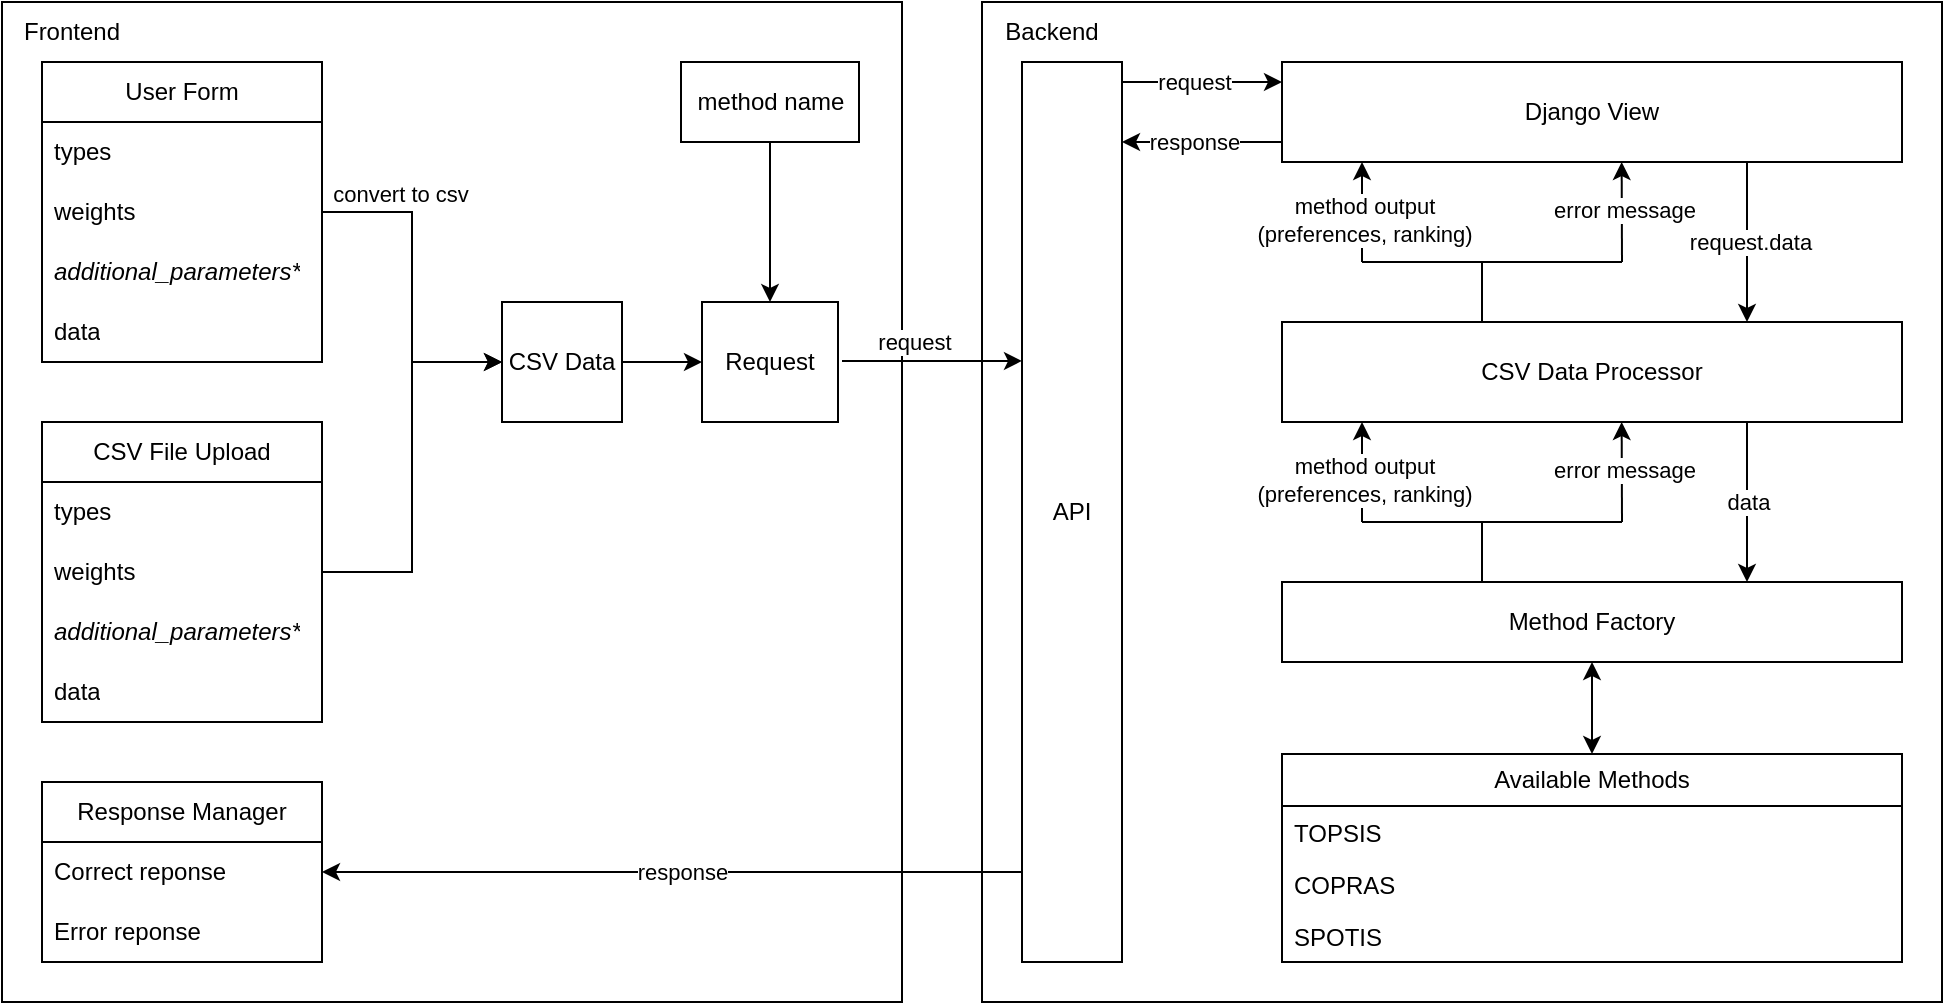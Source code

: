 <mxfile version="22.0.3" type="device">
  <diagram name="Strona-1" id="ctOCngOkz1bf9ul4fXHk">
    <mxGraphModel dx="2311" dy="1860" grid="1" gridSize="10" guides="1" tooltips="1" connect="1" arrows="1" fold="1" page="1" pageScale="1" pageWidth="827" pageHeight="1169" math="0" shadow="0">
      <root>
        <mxCell id="0" />
        <mxCell id="UOewq9LmF-Dxaq6nfREC-9" value="Back/Front-end bg" style="" parent="0" />
        <mxCell id="xOw8l5iXE5gjYcBum9ts-1" value="" style="rounded=0;whiteSpace=wrap;html=1;movable=1;resizable=1;rotatable=1;deletable=1;editable=1;locked=0;connectable=1;" parent="UOewq9LmF-Dxaq6nfREC-9" vertex="1">
          <mxGeometry x="30" y="680" width="450" height="500" as="geometry" />
        </mxCell>
        <mxCell id="xOw8l5iXE5gjYcBum9ts-2" value="Frontend" style="text;html=1;strokeColor=none;fillColor=none;align=center;verticalAlign=middle;whiteSpace=wrap;rounded=0;" parent="UOewq9LmF-Dxaq6nfREC-9" vertex="1">
          <mxGeometry x="30" y="680" width="70" height="30" as="geometry" />
        </mxCell>
        <mxCell id="xOw8l5iXE5gjYcBum9ts-3" value="" style="rounded=0;whiteSpace=wrap;html=1;movable=1;resizable=1;rotatable=1;deletable=1;editable=1;locked=0;connectable=1;" parent="UOewq9LmF-Dxaq6nfREC-9" vertex="1">
          <mxGeometry x="520" y="680" width="480" height="500" as="geometry" />
        </mxCell>
        <mxCell id="xOw8l5iXE5gjYcBum9ts-4" value="Backend" style="text;html=1;strokeColor=none;fillColor=none;align=center;verticalAlign=middle;whiteSpace=wrap;rounded=0;" parent="UOewq9LmF-Dxaq6nfREC-9" vertex="1">
          <mxGeometry x="520" y="680" width="70" height="30" as="geometry" />
        </mxCell>
        <mxCell id="xOw8l5iXE5gjYcBum9ts-42" style="edgeStyle=orthogonalEdgeStyle;rounded=0;orthogonalLoop=1;jettySize=auto;html=1;entryX=0;entryY=0.5;entryDx=0;entryDy=0;" parent="UOewq9LmF-Dxaq6nfREC-9" source="xOw8l5iXE5gjYcBum9ts-5" target="xOw8l5iXE5gjYcBum9ts-41" edge="1">
          <mxGeometry relative="1" as="geometry" />
        </mxCell>
        <mxCell id="xOw8l5iXE5gjYcBum9ts-43" value="convert to csv" style="edgeLabel;html=1;align=center;verticalAlign=middle;resizable=0;points=[];" parent="xOw8l5iXE5gjYcBum9ts-42" vertex="1" connectable="0">
          <mxGeometry x="-0.576" relative="1" as="geometry">
            <mxPoint x="4" y="-9" as="offset" />
          </mxGeometry>
        </mxCell>
        <mxCell id="xOw8l5iXE5gjYcBum9ts-5" value="User Form" style="swimlane;fontStyle=0;childLayout=stackLayout;horizontal=1;startSize=30;horizontalStack=0;resizeParent=1;resizeParentMax=0;resizeLast=0;collapsible=1;marginBottom=0;whiteSpace=wrap;html=1;" parent="UOewq9LmF-Dxaq6nfREC-9" vertex="1">
          <mxGeometry x="50" y="710" width="140" height="150" as="geometry" />
        </mxCell>
        <mxCell id="xOw8l5iXE5gjYcBum9ts-6" value="types" style="text;strokeColor=none;fillColor=none;align=left;verticalAlign=middle;spacingLeft=4;spacingRight=4;overflow=hidden;points=[[0,0.5],[1,0.5]];portConstraint=eastwest;rotatable=0;whiteSpace=wrap;html=1;" parent="xOw8l5iXE5gjYcBum9ts-5" vertex="1">
          <mxGeometry y="30" width="140" height="30" as="geometry" />
        </mxCell>
        <mxCell id="xOw8l5iXE5gjYcBum9ts-7" value="weights" style="text;strokeColor=none;fillColor=none;align=left;verticalAlign=middle;spacingLeft=4;spacingRight=4;overflow=hidden;points=[[0,0.5],[1,0.5]];portConstraint=eastwest;rotatable=0;whiteSpace=wrap;html=1;" parent="xOw8l5iXE5gjYcBum9ts-5" vertex="1">
          <mxGeometry y="60" width="140" height="30" as="geometry" />
        </mxCell>
        <mxCell id="xOw8l5iXE5gjYcBum9ts-27" value="&lt;i&gt;additional_parameters*&lt;/i&gt;" style="text;strokeColor=none;fillColor=none;align=left;verticalAlign=middle;spacingLeft=4;spacingRight=4;overflow=hidden;points=[[0,0.5],[1,0.5]];portConstraint=eastwest;rotatable=0;whiteSpace=wrap;html=1;" parent="xOw8l5iXE5gjYcBum9ts-5" vertex="1">
          <mxGeometry y="90" width="140" height="30" as="geometry" />
        </mxCell>
        <mxCell id="xOw8l5iXE5gjYcBum9ts-8" value="data" style="text;strokeColor=none;fillColor=none;align=left;verticalAlign=middle;spacingLeft=4;spacingRight=4;overflow=hidden;points=[[0,0.5],[1,0.5]];portConstraint=eastwest;rotatable=0;whiteSpace=wrap;html=1;" parent="xOw8l5iXE5gjYcBum9ts-5" vertex="1">
          <mxGeometry y="120" width="140" height="30" as="geometry" />
        </mxCell>
        <mxCell id="xOw8l5iXE5gjYcBum9ts-13" value="API" style="whiteSpace=wrap;html=1;" parent="UOewq9LmF-Dxaq6nfREC-9" vertex="1">
          <mxGeometry x="540" y="710" width="50" height="450" as="geometry" />
        </mxCell>
        <mxCell id="xOw8l5iXE5gjYcBum9ts-16" value="Request" style="rounded=0;whiteSpace=wrap;html=1;" parent="UOewq9LmF-Dxaq6nfREC-9" vertex="1">
          <mxGeometry x="380" y="830" width="68" height="60" as="geometry" />
        </mxCell>
        <mxCell id="xOw8l5iXE5gjYcBum9ts-30" style="edgeStyle=orthogonalEdgeStyle;rounded=0;orthogonalLoop=1;jettySize=auto;html=1;entryX=0.5;entryY=0;entryDx=0;entryDy=0;" parent="UOewq9LmF-Dxaq6nfREC-9" source="xOw8l5iXE5gjYcBum9ts-28" target="xOw8l5iXE5gjYcBum9ts-16" edge="1">
          <mxGeometry relative="1" as="geometry" />
        </mxCell>
        <mxCell id="xOw8l5iXE5gjYcBum9ts-28" value="method name" style="whiteSpace=wrap;html=1;" parent="UOewq9LmF-Dxaq6nfREC-9" vertex="1">
          <mxGeometry x="369.5" y="710" width="89" height="40" as="geometry" />
        </mxCell>
        <mxCell id="xOw8l5iXE5gjYcBum9ts-46" style="edgeStyle=orthogonalEdgeStyle;rounded=0;orthogonalLoop=1;jettySize=auto;html=1;entryX=0;entryY=0.5;entryDx=0;entryDy=0;" parent="UOewq9LmF-Dxaq6nfREC-9" source="xOw8l5iXE5gjYcBum9ts-31" target="xOw8l5iXE5gjYcBum9ts-41" edge="1">
          <mxGeometry relative="1" as="geometry" />
        </mxCell>
        <mxCell id="xOw8l5iXE5gjYcBum9ts-31" value="CSV File Upload" style="swimlane;fontStyle=0;childLayout=stackLayout;horizontal=1;startSize=30;horizontalStack=0;resizeParent=1;resizeParentMax=0;resizeLast=0;collapsible=1;marginBottom=0;whiteSpace=wrap;html=1;" parent="UOewq9LmF-Dxaq6nfREC-9" vertex="1">
          <mxGeometry x="50" y="890" width="140" height="150" as="geometry" />
        </mxCell>
        <mxCell id="xOw8l5iXE5gjYcBum9ts-32" value="types" style="text;strokeColor=none;fillColor=none;align=left;verticalAlign=middle;spacingLeft=4;spacingRight=4;overflow=hidden;points=[[0,0.5],[1,0.5]];portConstraint=eastwest;rotatable=0;whiteSpace=wrap;html=1;" parent="xOw8l5iXE5gjYcBum9ts-31" vertex="1">
          <mxGeometry y="30" width="140" height="30" as="geometry" />
        </mxCell>
        <mxCell id="xOw8l5iXE5gjYcBum9ts-33" value="weights" style="text;strokeColor=none;fillColor=none;align=left;verticalAlign=middle;spacingLeft=4;spacingRight=4;overflow=hidden;points=[[0,0.5],[1,0.5]];portConstraint=eastwest;rotatable=0;whiteSpace=wrap;html=1;" parent="xOw8l5iXE5gjYcBum9ts-31" vertex="1">
          <mxGeometry y="60" width="140" height="30" as="geometry" />
        </mxCell>
        <mxCell id="xOw8l5iXE5gjYcBum9ts-34" value="&lt;i&gt;additional_parameters*&lt;/i&gt;" style="text;strokeColor=none;fillColor=none;align=left;verticalAlign=middle;spacingLeft=4;spacingRight=4;overflow=hidden;points=[[0,0.5],[1,0.5]];portConstraint=eastwest;rotatable=0;whiteSpace=wrap;html=1;" parent="xOw8l5iXE5gjYcBum9ts-31" vertex="1">
          <mxGeometry y="90" width="140" height="30" as="geometry" />
        </mxCell>
        <mxCell id="xOw8l5iXE5gjYcBum9ts-35" value="data" style="text;strokeColor=none;fillColor=none;align=left;verticalAlign=middle;spacingLeft=4;spacingRight=4;overflow=hidden;points=[[0,0.5],[1,0.5]];portConstraint=eastwest;rotatable=0;whiteSpace=wrap;html=1;" parent="xOw8l5iXE5gjYcBum9ts-31" vertex="1">
          <mxGeometry y="120" width="140" height="30" as="geometry" />
        </mxCell>
        <mxCell id="xOw8l5iXE5gjYcBum9ts-36" value="Response Manager" style="swimlane;fontStyle=0;childLayout=stackLayout;horizontal=1;startSize=30;horizontalStack=0;resizeParent=1;resizeParentMax=0;resizeLast=0;collapsible=1;marginBottom=0;whiteSpace=wrap;html=1;" parent="UOewq9LmF-Dxaq6nfREC-9" vertex="1">
          <mxGeometry x="50" y="1070" width="140" height="90" as="geometry" />
        </mxCell>
        <mxCell id="xOw8l5iXE5gjYcBum9ts-37" value="Correct reponse" style="text;strokeColor=none;fillColor=none;align=left;verticalAlign=middle;spacingLeft=4;spacingRight=4;overflow=hidden;points=[[0,0.5],[1,0.5]];portConstraint=eastwest;rotatable=0;whiteSpace=wrap;html=1;" parent="xOw8l5iXE5gjYcBum9ts-36" vertex="1">
          <mxGeometry y="30" width="140" height="30" as="geometry" />
        </mxCell>
        <mxCell id="xOw8l5iXE5gjYcBum9ts-38" value="Error reponse" style="text;strokeColor=none;fillColor=none;align=left;verticalAlign=middle;spacingLeft=4;spacingRight=4;overflow=hidden;points=[[0,0.5],[1,0.5]];portConstraint=eastwest;rotatable=0;whiteSpace=wrap;html=1;" parent="xOw8l5iXE5gjYcBum9ts-36" vertex="1">
          <mxGeometry y="60" width="140" height="30" as="geometry" />
        </mxCell>
        <mxCell id="xOw8l5iXE5gjYcBum9ts-44" value="" style="edgeStyle=orthogonalEdgeStyle;rounded=0;orthogonalLoop=1;jettySize=auto;html=1;" parent="UOewq9LmF-Dxaq6nfREC-9" source="xOw8l5iXE5gjYcBum9ts-41" target="xOw8l5iXE5gjYcBum9ts-16" edge="1">
          <mxGeometry relative="1" as="geometry" />
        </mxCell>
        <mxCell id="xOw8l5iXE5gjYcBum9ts-41" value="CSV Data" style="whiteSpace=wrap;html=1;aspect=fixed;" parent="UOewq9LmF-Dxaq6nfREC-9" vertex="1">
          <mxGeometry x="280" y="830" width="60" height="60" as="geometry" />
        </mxCell>
        <mxCell id="xOw8l5iXE5gjYcBum9ts-49" value="" style="endArrow=classic;html=1;rounded=0;entryX=1;entryY=0.5;entryDx=0;entryDy=0;" parent="UOewq9LmF-Dxaq6nfREC-9" target="xOw8l5iXE5gjYcBum9ts-37" edge="1">
          <mxGeometry width="50" height="50" relative="1" as="geometry">
            <mxPoint x="540" y="1115" as="sourcePoint" />
            <mxPoint x="180.0" y="1115" as="targetPoint" />
          </mxGeometry>
        </mxCell>
        <mxCell id="xOw8l5iXE5gjYcBum9ts-50" value="response" style="edgeLabel;html=1;align=center;verticalAlign=middle;resizable=0;points=[];" parent="xOw8l5iXE5gjYcBum9ts-49" vertex="1" connectable="0">
          <mxGeometry x="0.202" y="-1" relative="1" as="geometry">
            <mxPoint x="40" y="1" as="offset" />
          </mxGeometry>
        </mxCell>
        <mxCell id="xOw8l5iXE5gjYcBum9ts-67" style="edgeStyle=orthogonalEdgeStyle;rounded=0;orthogonalLoop=1;jettySize=auto;html=1;exitX=0.75;exitY=1;exitDx=0;exitDy=0;entryX=0.75;entryY=0;entryDx=0;entryDy=0;" parent="UOewq9LmF-Dxaq6nfREC-9" source="xOw8l5iXE5gjYcBum9ts-55" target="xOw8l5iXE5gjYcBum9ts-66" edge="1">
          <mxGeometry relative="1" as="geometry" />
        </mxCell>
        <mxCell id="xOw8l5iXE5gjYcBum9ts-68" value="request.data" style="edgeLabel;html=1;align=center;verticalAlign=middle;resizable=0;points=[];" parent="xOw8l5iXE5gjYcBum9ts-67" vertex="1" connectable="0">
          <mxGeometry x="-0.329" y="1" relative="1" as="geometry">
            <mxPoint y="13" as="offset" />
          </mxGeometry>
        </mxCell>
        <mxCell id="xOw8l5iXE5gjYcBum9ts-55" value="Django View" style="rounded=0;whiteSpace=wrap;html=1;" parent="UOewq9LmF-Dxaq6nfREC-9" vertex="1">
          <mxGeometry x="670" y="710" width="310" height="50" as="geometry" />
        </mxCell>
        <mxCell id="xOw8l5iXE5gjYcBum9ts-57" value="" style="endArrow=classic;html=1;rounded=0;" parent="UOewq9LmF-Dxaq6nfREC-9" edge="1">
          <mxGeometry width="50" height="50" relative="1" as="geometry">
            <mxPoint x="590" y="720" as="sourcePoint" />
            <mxPoint x="670" y="720" as="targetPoint" />
          </mxGeometry>
        </mxCell>
        <mxCell id="xOw8l5iXE5gjYcBum9ts-58" value="request" style="edgeLabel;html=1;align=center;verticalAlign=middle;resizable=0;points=[];" parent="xOw8l5iXE5gjYcBum9ts-57" vertex="1" connectable="0">
          <mxGeometry x="-0.107" relative="1" as="geometry">
            <mxPoint as="offset" />
          </mxGeometry>
        </mxCell>
        <mxCell id="xOw8l5iXE5gjYcBum9ts-59" value="" style="endArrow=none;html=1;rounded=0;entryX=0;entryY=0.25;entryDx=0;entryDy=0;startArrow=classic;startFill=1;endFill=0;" parent="UOewq9LmF-Dxaq6nfREC-9" edge="1">
          <mxGeometry width="50" height="50" relative="1" as="geometry">
            <mxPoint x="590" y="750" as="sourcePoint" />
            <mxPoint x="670" y="750" as="targetPoint" />
          </mxGeometry>
        </mxCell>
        <mxCell id="xOw8l5iXE5gjYcBum9ts-60" value="response" style="edgeLabel;html=1;align=center;verticalAlign=middle;resizable=0;points=[];" parent="xOw8l5iXE5gjYcBum9ts-59" vertex="1" connectable="0">
          <mxGeometry x="-0.107" relative="1" as="geometry">
            <mxPoint as="offset" />
          </mxGeometry>
        </mxCell>
        <mxCell id="xOw8l5iXE5gjYcBum9ts-64" value="" style="endArrow=classic;html=1;rounded=0;" parent="UOewq9LmF-Dxaq6nfREC-9" edge="1">
          <mxGeometry width="50" height="50" relative="1" as="geometry">
            <mxPoint x="450" y="859.47" as="sourcePoint" />
            <mxPoint x="540" y="859.47" as="targetPoint" />
          </mxGeometry>
        </mxCell>
        <mxCell id="xOw8l5iXE5gjYcBum9ts-65" value="request" style="edgeLabel;html=1;align=center;verticalAlign=middle;resizable=0;points=[];" parent="xOw8l5iXE5gjYcBum9ts-64" vertex="1" connectable="0">
          <mxGeometry x="-0.058" relative="1" as="geometry">
            <mxPoint x="-7" y="-10" as="offset" />
          </mxGeometry>
        </mxCell>
        <mxCell id="xOw8l5iXE5gjYcBum9ts-85" style="edgeStyle=orthogonalEdgeStyle;rounded=0;orthogonalLoop=1;jettySize=auto;html=1;exitX=0.75;exitY=1;exitDx=0;exitDy=0;entryX=0.75;entryY=0;entryDx=0;entryDy=0;" parent="UOewq9LmF-Dxaq6nfREC-9" source="xOw8l5iXE5gjYcBum9ts-66" target="xOw8l5iXE5gjYcBum9ts-84" edge="1">
          <mxGeometry relative="1" as="geometry" />
        </mxCell>
        <mxCell id="xOw8l5iXE5gjYcBum9ts-86" value="data" style="edgeLabel;html=1;align=center;verticalAlign=middle;resizable=0;points=[];" parent="xOw8l5iXE5gjYcBum9ts-85" vertex="1" connectable="0">
          <mxGeometry x="-0.18" relative="1" as="geometry">
            <mxPoint y="7" as="offset" />
          </mxGeometry>
        </mxCell>
        <mxCell id="xOw8l5iXE5gjYcBum9ts-66" value="CSV Data Processor" style="rounded=0;whiteSpace=wrap;html=1;" parent="UOewq9LmF-Dxaq6nfREC-9" vertex="1">
          <mxGeometry x="670" y="840" width="310" height="50" as="geometry" />
        </mxCell>
        <mxCell id="xOw8l5iXE5gjYcBum9ts-76" value="" style="endArrow=classic;html=1;rounded=0;" parent="UOewq9LmF-Dxaq6nfREC-9" edge="1">
          <mxGeometry width="50" height="50" relative="1" as="geometry">
            <mxPoint x="710" y="810" as="sourcePoint" />
            <mxPoint x="710" y="760" as="targetPoint" />
          </mxGeometry>
        </mxCell>
        <mxCell id="xOw8l5iXE5gjYcBum9ts-80" value="method output&lt;br&gt;(preferences, ranking)" style="edgeLabel;html=1;align=center;verticalAlign=middle;resizable=0;points=[];" parent="xOw8l5iXE5gjYcBum9ts-76" vertex="1" connectable="0">
          <mxGeometry x="0.197" relative="1" as="geometry">
            <mxPoint x="1" y="9" as="offset" />
          </mxGeometry>
        </mxCell>
        <mxCell id="xOw8l5iXE5gjYcBum9ts-77" value="" style="endArrow=classic;html=1;rounded=0;" parent="UOewq9LmF-Dxaq6nfREC-9" edge="1">
          <mxGeometry width="50" height="50" relative="1" as="geometry">
            <mxPoint x="840" y="810" as="sourcePoint" />
            <mxPoint x="839.83" y="760" as="targetPoint" />
          </mxGeometry>
        </mxCell>
        <mxCell id="xOw8l5iXE5gjYcBum9ts-81" value="error message" style="edgeLabel;html=1;align=center;verticalAlign=middle;resizable=0;points=[];" parent="xOw8l5iXE5gjYcBum9ts-77" vertex="1" connectable="0">
          <mxGeometry x="0.04" y="-1" relative="1" as="geometry">
            <mxPoint as="offset" />
          </mxGeometry>
        </mxCell>
        <mxCell id="xOw8l5iXE5gjYcBum9ts-78" value="" style="endArrow=none;html=1;rounded=0;" parent="UOewq9LmF-Dxaq6nfREC-9" edge="1">
          <mxGeometry width="50" height="50" relative="1" as="geometry">
            <mxPoint x="710" y="810" as="sourcePoint" />
            <mxPoint x="840" y="810" as="targetPoint" />
          </mxGeometry>
        </mxCell>
        <mxCell id="xOw8l5iXE5gjYcBum9ts-79" value="" style="endArrow=none;html=1;rounded=0;" parent="UOewq9LmF-Dxaq6nfREC-9" edge="1">
          <mxGeometry width="50" height="50" relative="1" as="geometry">
            <mxPoint x="770" y="840" as="sourcePoint" />
            <mxPoint x="770" y="810" as="targetPoint" />
          </mxGeometry>
        </mxCell>
        <mxCell id="xOw8l5iXE5gjYcBum9ts-84" value="Method Factory" style="rounded=0;whiteSpace=wrap;html=1;" parent="UOewq9LmF-Dxaq6nfREC-9" vertex="1">
          <mxGeometry x="670" y="970" width="310" height="40" as="geometry" />
        </mxCell>
        <mxCell id="xOw8l5iXE5gjYcBum9ts-87" value="" style="endArrow=classic;html=1;rounded=0;" parent="UOewq9LmF-Dxaq6nfREC-9" edge="1">
          <mxGeometry width="50" height="50" relative="1" as="geometry">
            <mxPoint x="710" y="940" as="sourcePoint" />
            <mxPoint x="710" y="890" as="targetPoint" />
          </mxGeometry>
        </mxCell>
        <mxCell id="xOw8l5iXE5gjYcBum9ts-88" value="method output&lt;br&gt;(preferences, ranking)" style="edgeLabel;html=1;align=center;verticalAlign=middle;resizable=0;points=[];" parent="xOw8l5iXE5gjYcBum9ts-87" vertex="1" connectable="0">
          <mxGeometry x="0.197" relative="1" as="geometry">
            <mxPoint x="1" y="9" as="offset" />
          </mxGeometry>
        </mxCell>
        <mxCell id="xOw8l5iXE5gjYcBum9ts-89" value="" style="endArrow=classic;html=1;rounded=0;" parent="UOewq9LmF-Dxaq6nfREC-9" edge="1">
          <mxGeometry width="50" height="50" relative="1" as="geometry">
            <mxPoint x="840" y="940" as="sourcePoint" />
            <mxPoint x="839.83" y="890" as="targetPoint" />
          </mxGeometry>
        </mxCell>
        <mxCell id="xOw8l5iXE5gjYcBum9ts-90" value="error message" style="edgeLabel;html=1;align=center;verticalAlign=middle;resizable=0;points=[];" parent="xOw8l5iXE5gjYcBum9ts-89" vertex="1" connectable="0">
          <mxGeometry x="0.04" y="-1" relative="1" as="geometry">
            <mxPoint as="offset" />
          </mxGeometry>
        </mxCell>
        <mxCell id="xOw8l5iXE5gjYcBum9ts-91" value="" style="endArrow=none;html=1;rounded=0;" parent="UOewq9LmF-Dxaq6nfREC-9" edge="1">
          <mxGeometry width="50" height="50" relative="1" as="geometry">
            <mxPoint x="710" y="940" as="sourcePoint" />
            <mxPoint x="840" y="940" as="targetPoint" />
          </mxGeometry>
        </mxCell>
        <mxCell id="xOw8l5iXE5gjYcBum9ts-92" value="" style="endArrow=none;html=1;rounded=0;" parent="UOewq9LmF-Dxaq6nfREC-9" edge="1">
          <mxGeometry width="50" height="50" relative="1" as="geometry">
            <mxPoint x="770" y="970" as="sourcePoint" />
            <mxPoint x="770" y="940" as="targetPoint" />
          </mxGeometry>
        </mxCell>
        <mxCell id="xOw8l5iXE5gjYcBum9ts-104" style="edgeStyle=orthogonalEdgeStyle;rounded=0;orthogonalLoop=1;jettySize=auto;html=1;entryX=0.5;entryY=1;entryDx=0;entryDy=0;startArrow=classic;startFill=1;" parent="UOewq9LmF-Dxaq6nfREC-9" source="xOw8l5iXE5gjYcBum9ts-99" target="xOw8l5iXE5gjYcBum9ts-84" edge="1">
          <mxGeometry relative="1" as="geometry" />
        </mxCell>
        <mxCell id="xOw8l5iXE5gjYcBum9ts-99" value="Available Methods" style="swimlane;fontStyle=0;childLayout=stackLayout;horizontal=1;startSize=26;fillColor=none;horizontalStack=0;resizeParent=1;resizeParentMax=0;resizeLast=0;collapsible=1;marginBottom=0;whiteSpace=wrap;html=1;" parent="UOewq9LmF-Dxaq6nfREC-9" vertex="1">
          <mxGeometry x="670" y="1056" width="310" height="104" as="geometry">
            <mxRectangle x="630" y="90" width="90" height="30" as="alternateBounds" />
          </mxGeometry>
        </mxCell>
        <mxCell id="xOw8l5iXE5gjYcBum9ts-100" value="TOPSIS" style="text;strokeColor=none;fillColor=none;align=left;verticalAlign=top;spacingLeft=4;spacingRight=4;overflow=hidden;rotatable=0;points=[[0,0.5],[1,0.5]];portConstraint=eastwest;whiteSpace=wrap;html=1;" parent="xOw8l5iXE5gjYcBum9ts-99" vertex="1">
          <mxGeometry y="26" width="310" height="26" as="geometry" />
        </mxCell>
        <mxCell id="xOw8l5iXE5gjYcBum9ts-101" value="COPRAS" style="text;strokeColor=none;fillColor=none;align=left;verticalAlign=top;spacingLeft=4;spacingRight=4;overflow=hidden;rotatable=0;points=[[0,0.5],[1,0.5]];portConstraint=eastwest;whiteSpace=wrap;html=1;" parent="xOw8l5iXE5gjYcBum9ts-99" vertex="1">
          <mxGeometry y="52" width="310" height="26" as="geometry" />
        </mxCell>
        <mxCell id="xOw8l5iXE5gjYcBum9ts-102" value="SPOTIS" style="text;strokeColor=none;fillColor=none;align=left;verticalAlign=top;spacingLeft=4;spacingRight=4;overflow=hidden;rotatable=0;points=[[0,0.5],[1,0.5]];portConstraint=eastwest;whiteSpace=wrap;html=1;" parent="xOw8l5iXE5gjYcBum9ts-99" vertex="1">
          <mxGeometry y="78" width="310" height="26" as="geometry" />
        </mxCell>
        <mxCell id="1" style="" parent="0" visible="0" />
        <mxCell id="UOewq9LmF-Dxaq6nfREC-2" value="" style="whiteSpace=wrap;html=1;fillColor=none;" parent="1" vertex="1">
          <mxGeometry x="-160" y="190" width="1050" height="420" as="geometry" />
        </mxCell>
        <mxCell id="UOewq9LmF-Dxaq6nfREC-5" value="DJANGO" style="text;html=1;strokeColor=none;fillColor=none;align=center;verticalAlign=middle;whiteSpace=wrap;rounded=0;" parent="1" vertex="1">
          <mxGeometry x="-160" y="160" width="70" height="30" as="geometry" />
        </mxCell>
        <object label="Content" id="UOewq9LmF-Dxaq6nfREC-13">
          <mxCell style="" parent="0" />
        </object>
      </root>
    </mxGraphModel>
  </diagram>
</mxfile>
